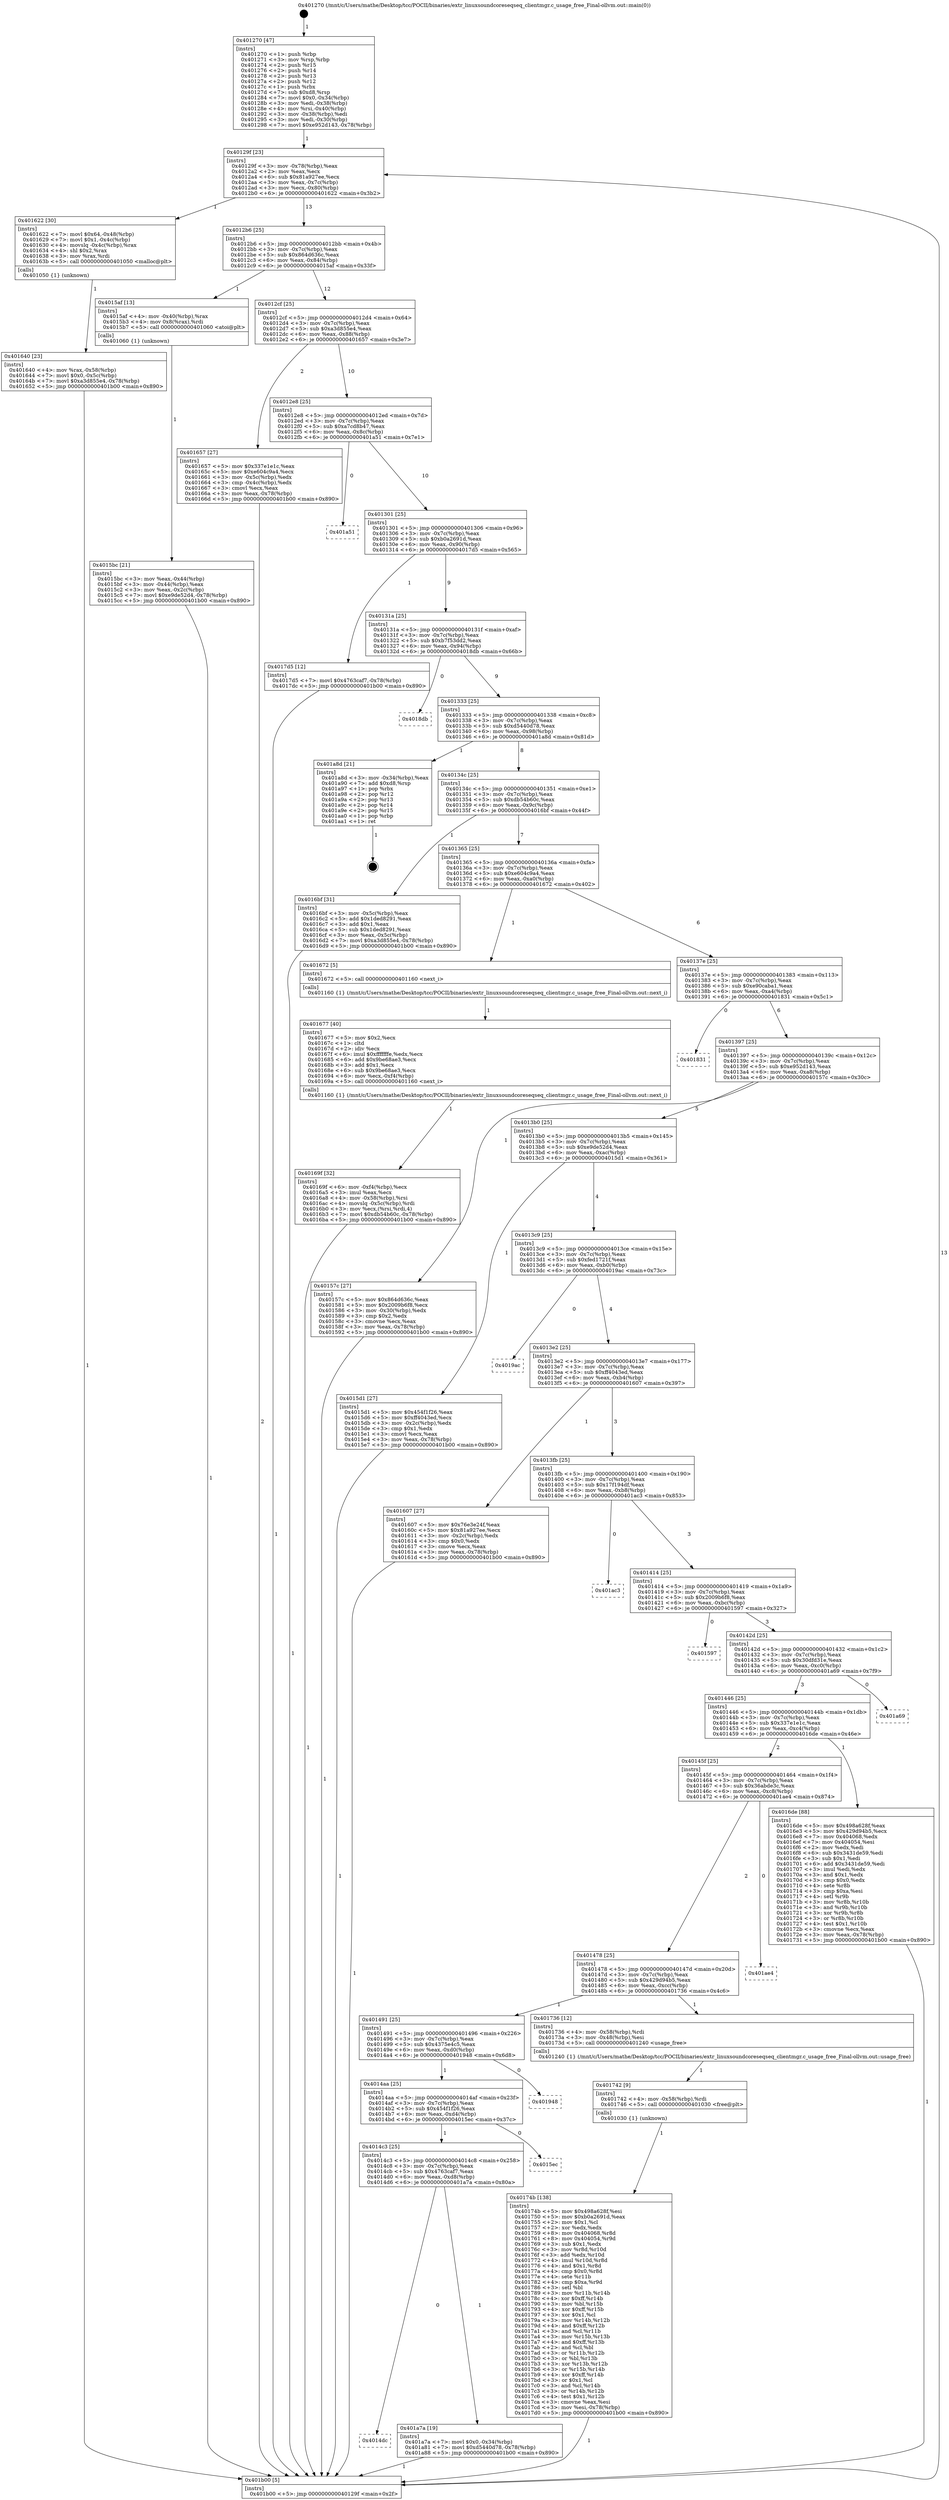 digraph "0x401270" {
  label = "0x401270 (/mnt/c/Users/mathe/Desktop/tcc/POCII/binaries/extr_linuxsoundcoreseqseq_clientmgr.c_usage_free_Final-ollvm.out::main(0))"
  labelloc = "t"
  node[shape=record]

  Entry [label="",width=0.3,height=0.3,shape=circle,fillcolor=black,style=filled]
  "0x40129f" [label="{
     0x40129f [23]\l
     | [instrs]\l
     &nbsp;&nbsp;0x40129f \<+3\>: mov -0x78(%rbp),%eax\l
     &nbsp;&nbsp;0x4012a2 \<+2\>: mov %eax,%ecx\l
     &nbsp;&nbsp;0x4012a4 \<+6\>: sub $0x81a927ee,%ecx\l
     &nbsp;&nbsp;0x4012aa \<+3\>: mov %eax,-0x7c(%rbp)\l
     &nbsp;&nbsp;0x4012ad \<+3\>: mov %ecx,-0x80(%rbp)\l
     &nbsp;&nbsp;0x4012b0 \<+6\>: je 0000000000401622 \<main+0x3b2\>\l
  }"]
  "0x401622" [label="{
     0x401622 [30]\l
     | [instrs]\l
     &nbsp;&nbsp;0x401622 \<+7\>: movl $0x64,-0x48(%rbp)\l
     &nbsp;&nbsp;0x401629 \<+7\>: movl $0x1,-0x4c(%rbp)\l
     &nbsp;&nbsp;0x401630 \<+4\>: movslq -0x4c(%rbp),%rax\l
     &nbsp;&nbsp;0x401634 \<+4\>: shl $0x2,%rax\l
     &nbsp;&nbsp;0x401638 \<+3\>: mov %rax,%rdi\l
     &nbsp;&nbsp;0x40163b \<+5\>: call 0000000000401050 \<malloc@plt\>\l
     | [calls]\l
     &nbsp;&nbsp;0x401050 \{1\} (unknown)\l
  }"]
  "0x4012b6" [label="{
     0x4012b6 [25]\l
     | [instrs]\l
     &nbsp;&nbsp;0x4012b6 \<+5\>: jmp 00000000004012bb \<main+0x4b\>\l
     &nbsp;&nbsp;0x4012bb \<+3\>: mov -0x7c(%rbp),%eax\l
     &nbsp;&nbsp;0x4012be \<+5\>: sub $0x864d636c,%eax\l
     &nbsp;&nbsp;0x4012c3 \<+6\>: mov %eax,-0x84(%rbp)\l
     &nbsp;&nbsp;0x4012c9 \<+6\>: je 00000000004015af \<main+0x33f\>\l
  }"]
  Exit [label="",width=0.3,height=0.3,shape=circle,fillcolor=black,style=filled,peripheries=2]
  "0x4015af" [label="{
     0x4015af [13]\l
     | [instrs]\l
     &nbsp;&nbsp;0x4015af \<+4\>: mov -0x40(%rbp),%rax\l
     &nbsp;&nbsp;0x4015b3 \<+4\>: mov 0x8(%rax),%rdi\l
     &nbsp;&nbsp;0x4015b7 \<+5\>: call 0000000000401060 \<atoi@plt\>\l
     | [calls]\l
     &nbsp;&nbsp;0x401060 \{1\} (unknown)\l
  }"]
  "0x4012cf" [label="{
     0x4012cf [25]\l
     | [instrs]\l
     &nbsp;&nbsp;0x4012cf \<+5\>: jmp 00000000004012d4 \<main+0x64\>\l
     &nbsp;&nbsp;0x4012d4 \<+3\>: mov -0x7c(%rbp),%eax\l
     &nbsp;&nbsp;0x4012d7 \<+5\>: sub $0xa3d855e4,%eax\l
     &nbsp;&nbsp;0x4012dc \<+6\>: mov %eax,-0x88(%rbp)\l
     &nbsp;&nbsp;0x4012e2 \<+6\>: je 0000000000401657 \<main+0x3e7\>\l
  }"]
  "0x4014dc" [label="{
     0x4014dc\l
  }", style=dashed]
  "0x401657" [label="{
     0x401657 [27]\l
     | [instrs]\l
     &nbsp;&nbsp;0x401657 \<+5\>: mov $0x337e1e1c,%eax\l
     &nbsp;&nbsp;0x40165c \<+5\>: mov $0xe604c9a4,%ecx\l
     &nbsp;&nbsp;0x401661 \<+3\>: mov -0x5c(%rbp),%edx\l
     &nbsp;&nbsp;0x401664 \<+3\>: cmp -0x4c(%rbp),%edx\l
     &nbsp;&nbsp;0x401667 \<+3\>: cmovl %ecx,%eax\l
     &nbsp;&nbsp;0x40166a \<+3\>: mov %eax,-0x78(%rbp)\l
     &nbsp;&nbsp;0x40166d \<+5\>: jmp 0000000000401b00 \<main+0x890\>\l
  }"]
  "0x4012e8" [label="{
     0x4012e8 [25]\l
     | [instrs]\l
     &nbsp;&nbsp;0x4012e8 \<+5\>: jmp 00000000004012ed \<main+0x7d\>\l
     &nbsp;&nbsp;0x4012ed \<+3\>: mov -0x7c(%rbp),%eax\l
     &nbsp;&nbsp;0x4012f0 \<+5\>: sub $0xa7cd8b47,%eax\l
     &nbsp;&nbsp;0x4012f5 \<+6\>: mov %eax,-0x8c(%rbp)\l
     &nbsp;&nbsp;0x4012fb \<+6\>: je 0000000000401a51 \<main+0x7e1\>\l
  }"]
  "0x401a7a" [label="{
     0x401a7a [19]\l
     | [instrs]\l
     &nbsp;&nbsp;0x401a7a \<+7\>: movl $0x0,-0x34(%rbp)\l
     &nbsp;&nbsp;0x401a81 \<+7\>: movl $0xd5440d78,-0x78(%rbp)\l
     &nbsp;&nbsp;0x401a88 \<+5\>: jmp 0000000000401b00 \<main+0x890\>\l
  }"]
  "0x401a51" [label="{
     0x401a51\l
  }", style=dashed]
  "0x401301" [label="{
     0x401301 [25]\l
     | [instrs]\l
     &nbsp;&nbsp;0x401301 \<+5\>: jmp 0000000000401306 \<main+0x96\>\l
     &nbsp;&nbsp;0x401306 \<+3\>: mov -0x7c(%rbp),%eax\l
     &nbsp;&nbsp;0x401309 \<+5\>: sub $0xb0a2691d,%eax\l
     &nbsp;&nbsp;0x40130e \<+6\>: mov %eax,-0x90(%rbp)\l
     &nbsp;&nbsp;0x401314 \<+6\>: je 00000000004017d5 \<main+0x565\>\l
  }"]
  "0x4014c3" [label="{
     0x4014c3 [25]\l
     | [instrs]\l
     &nbsp;&nbsp;0x4014c3 \<+5\>: jmp 00000000004014c8 \<main+0x258\>\l
     &nbsp;&nbsp;0x4014c8 \<+3\>: mov -0x7c(%rbp),%eax\l
     &nbsp;&nbsp;0x4014cb \<+5\>: sub $0x4763caf7,%eax\l
     &nbsp;&nbsp;0x4014d0 \<+6\>: mov %eax,-0xd8(%rbp)\l
     &nbsp;&nbsp;0x4014d6 \<+6\>: je 0000000000401a7a \<main+0x80a\>\l
  }"]
  "0x4017d5" [label="{
     0x4017d5 [12]\l
     | [instrs]\l
     &nbsp;&nbsp;0x4017d5 \<+7\>: movl $0x4763caf7,-0x78(%rbp)\l
     &nbsp;&nbsp;0x4017dc \<+5\>: jmp 0000000000401b00 \<main+0x890\>\l
  }"]
  "0x40131a" [label="{
     0x40131a [25]\l
     | [instrs]\l
     &nbsp;&nbsp;0x40131a \<+5\>: jmp 000000000040131f \<main+0xaf\>\l
     &nbsp;&nbsp;0x40131f \<+3\>: mov -0x7c(%rbp),%eax\l
     &nbsp;&nbsp;0x401322 \<+5\>: sub $0xb7f53dd2,%eax\l
     &nbsp;&nbsp;0x401327 \<+6\>: mov %eax,-0x94(%rbp)\l
     &nbsp;&nbsp;0x40132d \<+6\>: je 00000000004018db \<main+0x66b\>\l
  }"]
  "0x4015ec" [label="{
     0x4015ec\l
  }", style=dashed]
  "0x4018db" [label="{
     0x4018db\l
  }", style=dashed]
  "0x401333" [label="{
     0x401333 [25]\l
     | [instrs]\l
     &nbsp;&nbsp;0x401333 \<+5\>: jmp 0000000000401338 \<main+0xc8\>\l
     &nbsp;&nbsp;0x401338 \<+3\>: mov -0x7c(%rbp),%eax\l
     &nbsp;&nbsp;0x40133b \<+5\>: sub $0xd5440d78,%eax\l
     &nbsp;&nbsp;0x401340 \<+6\>: mov %eax,-0x98(%rbp)\l
     &nbsp;&nbsp;0x401346 \<+6\>: je 0000000000401a8d \<main+0x81d\>\l
  }"]
  "0x4014aa" [label="{
     0x4014aa [25]\l
     | [instrs]\l
     &nbsp;&nbsp;0x4014aa \<+5\>: jmp 00000000004014af \<main+0x23f\>\l
     &nbsp;&nbsp;0x4014af \<+3\>: mov -0x7c(%rbp),%eax\l
     &nbsp;&nbsp;0x4014b2 \<+5\>: sub $0x454f1f26,%eax\l
     &nbsp;&nbsp;0x4014b7 \<+6\>: mov %eax,-0xd4(%rbp)\l
     &nbsp;&nbsp;0x4014bd \<+6\>: je 00000000004015ec \<main+0x37c\>\l
  }"]
  "0x401a8d" [label="{
     0x401a8d [21]\l
     | [instrs]\l
     &nbsp;&nbsp;0x401a8d \<+3\>: mov -0x34(%rbp),%eax\l
     &nbsp;&nbsp;0x401a90 \<+7\>: add $0xd8,%rsp\l
     &nbsp;&nbsp;0x401a97 \<+1\>: pop %rbx\l
     &nbsp;&nbsp;0x401a98 \<+2\>: pop %r12\l
     &nbsp;&nbsp;0x401a9a \<+2\>: pop %r13\l
     &nbsp;&nbsp;0x401a9c \<+2\>: pop %r14\l
     &nbsp;&nbsp;0x401a9e \<+2\>: pop %r15\l
     &nbsp;&nbsp;0x401aa0 \<+1\>: pop %rbp\l
     &nbsp;&nbsp;0x401aa1 \<+1\>: ret\l
  }"]
  "0x40134c" [label="{
     0x40134c [25]\l
     | [instrs]\l
     &nbsp;&nbsp;0x40134c \<+5\>: jmp 0000000000401351 \<main+0xe1\>\l
     &nbsp;&nbsp;0x401351 \<+3\>: mov -0x7c(%rbp),%eax\l
     &nbsp;&nbsp;0x401354 \<+5\>: sub $0xdb54b60c,%eax\l
     &nbsp;&nbsp;0x401359 \<+6\>: mov %eax,-0x9c(%rbp)\l
     &nbsp;&nbsp;0x40135f \<+6\>: je 00000000004016bf \<main+0x44f\>\l
  }"]
  "0x401948" [label="{
     0x401948\l
  }", style=dashed]
  "0x4016bf" [label="{
     0x4016bf [31]\l
     | [instrs]\l
     &nbsp;&nbsp;0x4016bf \<+3\>: mov -0x5c(%rbp),%eax\l
     &nbsp;&nbsp;0x4016c2 \<+5\>: add $0x1ded8291,%eax\l
     &nbsp;&nbsp;0x4016c7 \<+3\>: add $0x1,%eax\l
     &nbsp;&nbsp;0x4016ca \<+5\>: sub $0x1ded8291,%eax\l
     &nbsp;&nbsp;0x4016cf \<+3\>: mov %eax,-0x5c(%rbp)\l
     &nbsp;&nbsp;0x4016d2 \<+7\>: movl $0xa3d855e4,-0x78(%rbp)\l
     &nbsp;&nbsp;0x4016d9 \<+5\>: jmp 0000000000401b00 \<main+0x890\>\l
  }"]
  "0x401365" [label="{
     0x401365 [25]\l
     | [instrs]\l
     &nbsp;&nbsp;0x401365 \<+5\>: jmp 000000000040136a \<main+0xfa\>\l
     &nbsp;&nbsp;0x40136a \<+3\>: mov -0x7c(%rbp),%eax\l
     &nbsp;&nbsp;0x40136d \<+5\>: sub $0xe604c9a4,%eax\l
     &nbsp;&nbsp;0x401372 \<+6\>: mov %eax,-0xa0(%rbp)\l
     &nbsp;&nbsp;0x401378 \<+6\>: je 0000000000401672 \<main+0x402\>\l
  }"]
  "0x40174b" [label="{
     0x40174b [138]\l
     | [instrs]\l
     &nbsp;&nbsp;0x40174b \<+5\>: mov $0x498a628f,%esi\l
     &nbsp;&nbsp;0x401750 \<+5\>: mov $0xb0a2691d,%eax\l
     &nbsp;&nbsp;0x401755 \<+2\>: mov $0x1,%cl\l
     &nbsp;&nbsp;0x401757 \<+2\>: xor %edx,%edx\l
     &nbsp;&nbsp;0x401759 \<+8\>: mov 0x404068,%r8d\l
     &nbsp;&nbsp;0x401761 \<+8\>: mov 0x404054,%r9d\l
     &nbsp;&nbsp;0x401769 \<+3\>: sub $0x1,%edx\l
     &nbsp;&nbsp;0x40176c \<+3\>: mov %r8d,%r10d\l
     &nbsp;&nbsp;0x40176f \<+3\>: add %edx,%r10d\l
     &nbsp;&nbsp;0x401772 \<+4\>: imul %r10d,%r8d\l
     &nbsp;&nbsp;0x401776 \<+4\>: and $0x1,%r8d\l
     &nbsp;&nbsp;0x40177a \<+4\>: cmp $0x0,%r8d\l
     &nbsp;&nbsp;0x40177e \<+4\>: sete %r11b\l
     &nbsp;&nbsp;0x401782 \<+4\>: cmp $0xa,%r9d\l
     &nbsp;&nbsp;0x401786 \<+3\>: setl %bl\l
     &nbsp;&nbsp;0x401789 \<+3\>: mov %r11b,%r14b\l
     &nbsp;&nbsp;0x40178c \<+4\>: xor $0xff,%r14b\l
     &nbsp;&nbsp;0x401790 \<+3\>: mov %bl,%r15b\l
     &nbsp;&nbsp;0x401793 \<+4\>: xor $0xff,%r15b\l
     &nbsp;&nbsp;0x401797 \<+3\>: xor $0x1,%cl\l
     &nbsp;&nbsp;0x40179a \<+3\>: mov %r14b,%r12b\l
     &nbsp;&nbsp;0x40179d \<+4\>: and $0xff,%r12b\l
     &nbsp;&nbsp;0x4017a1 \<+3\>: and %cl,%r11b\l
     &nbsp;&nbsp;0x4017a4 \<+3\>: mov %r15b,%r13b\l
     &nbsp;&nbsp;0x4017a7 \<+4\>: and $0xff,%r13b\l
     &nbsp;&nbsp;0x4017ab \<+2\>: and %cl,%bl\l
     &nbsp;&nbsp;0x4017ad \<+3\>: or %r11b,%r12b\l
     &nbsp;&nbsp;0x4017b0 \<+3\>: or %bl,%r13b\l
     &nbsp;&nbsp;0x4017b3 \<+3\>: xor %r13b,%r12b\l
     &nbsp;&nbsp;0x4017b6 \<+3\>: or %r15b,%r14b\l
     &nbsp;&nbsp;0x4017b9 \<+4\>: xor $0xff,%r14b\l
     &nbsp;&nbsp;0x4017bd \<+3\>: or $0x1,%cl\l
     &nbsp;&nbsp;0x4017c0 \<+3\>: and %cl,%r14b\l
     &nbsp;&nbsp;0x4017c3 \<+3\>: or %r14b,%r12b\l
     &nbsp;&nbsp;0x4017c6 \<+4\>: test $0x1,%r12b\l
     &nbsp;&nbsp;0x4017ca \<+3\>: cmovne %eax,%esi\l
     &nbsp;&nbsp;0x4017cd \<+3\>: mov %esi,-0x78(%rbp)\l
     &nbsp;&nbsp;0x4017d0 \<+5\>: jmp 0000000000401b00 \<main+0x890\>\l
  }"]
  "0x401672" [label="{
     0x401672 [5]\l
     | [instrs]\l
     &nbsp;&nbsp;0x401672 \<+5\>: call 0000000000401160 \<next_i\>\l
     | [calls]\l
     &nbsp;&nbsp;0x401160 \{1\} (/mnt/c/Users/mathe/Desktop/tcc/POCII/binaries/extr_linuxsoundcoreseqseq_clientmgr.c_usage_free_Final-ollvm.out::next_i)\l
  }"]
  "0x40137e" [label="{
     0x40137e [25]\l
     | [instrs]\l
     &nbsp;&nbsp;0x40137e \<+5\>: jmp 0000000000401383 \<main+0x113\>\l
     &nbsp;&nbsp;0x401383 \<+3\>: mov -0x7c(%rbp),%eax\l
     &nbsp;&nbsp;0x401386 \<+5\>: sub $0xe90caba1,%eax\l
     &nbsp;&nbsp;0x40138b \<+6\>: mov %eax,-0xa4(%rbp)\l
     &nbsp;&nbsp;0x401391 \<+6\>: je 0000000000401831 \<main+0x5c1\>\l
  }"]
  "0x401742" [label="{
     0x401742 [9]\l
     | [instrs]\l
     &nbsp;&nbsp;0x401742 \<+4\>: mov -0x58(%rbp),%rdi\l
     &nbsp;&nbsp;0x401746 \<+5\>: call 0000000000401030 \<free@plt\>\l
     | [calls]\l
     &nbsp;&nbsp;0x401030 \{1\} (unknown)\l
  }"]
  "0x401831" [label="{
     0x401831\l
  }", style=dashed]
  "0x401397" [label="{
     0x401397 [25]\l
     | [instrs]\l
     &nbsp;&nbsp;0x401397 \<+5\>: jmp 000000000040139c \<main+0x12c\>\l
     &nbsp;&nbsp;0x40139c \<+3\>: mov -0x7c(%rbp),%eax\l
     &nbsp;&nbsp;0x40139f \<+5\>: sub $0xe952d143,%eax\l
     &nbsp;&nbsp;0x4013a4 \<+6\>: mov %eax,-0xa8(%rbp)\l
     &nbsp;&nbsp;0x4013aa \<+6\>: je 000000000040157c \<main+0x30c\>\l
  }"]
  "0x401491" [label="{
     0x401491 [25]\l
     | [instrs]\l
     &nbsp;&nbsp;0x401491 \<+5\>: jmp 0000000000401496 \<main+0x226\>\l
     &nbsp;&nbsp;0x401496 \<+3\>: mov -0x7c(%rbp),%eax\l
     &nbsp;&nbsp;0x401499 \<+5\>: sub $0x4375e4c5,%eax\l
     &nbsp;&nbsp;0x40149e \<+6\>: mov %eax,-0xd0(%rbp)\l
     &nbsp;&nbsp;0x4014a4 \<+6\>: je 0000000000401948 \<main+0x6d8\>\l
  }"]
  "0x40157c" [label="{
     0x40157c [27]\l
     | [instrs]\l
     &nbsp;&nbsp;0x40157c \<+5\>: mov $0x864d636c,%eax\l
     &nbsp;&nbsp;0x401581 \<+5\>: mov $0x2009b6f8,%ecx\l
     &nbsp;&nbsp;0x401586 \<+3\>: mov -0x30(%rbp),%edx\l
     &nbsp;&nbsp;0x401589 \<+3\>: cmp $0x2,%edx\l
     &nbsp;&nbsp;0x40158c \<+3\>: cmovne %ecx,%eax\l
     &nbsp;&nbsp;0x40158f \<+3\>: mov %eax,-0x78(%rbp)\l
     &nbsp;&nbsp;0x401592 \<+5\>: jmp 0000000000401b00 \<main+0x890\>\l
  }"]
  "0x4013b0" [label="{
     0x4013b0 [25]\l
     | [instrs]\l
     &nbsp;&nbsp;0x4013b0 \<+5\>: jmp 00000000004013b5 \<main+0x145\>\l
     &nbsp;&nbsp;0x4013b5 \<+3\>: mov -0x7c(%rbp),%eax\l
     &nbsp;&nbsp;0x4013b8 \<+5\>: sub $0xe9de52d4,%eax\l
     &nbsp;&nbsp;0x4013bd \<+6\>: mov %eax,-0xac(%rbp)\l
     &nbsp;&nbsp;0x4013c3 \<+6\>: je 00000000004015d1 \<main+0x361\>\l
  }"]
  "0x401b00" [label="{
     0x401b00 [5]\l
     | [instrs]\l
     &nbsp;&nbsp;0x401b00 \<+5\>: jmp 000000000040129f \<main+0x2f\>\l
  }"]
  "0x401270" [label="{
     0x401270 [47]\l
     | [instrs]\l
     &nbsp;&nbsp;0x401270 \<+1\>: push %rbp\l
     &nbsp;&nbsp;0x401271 \<+3\>: mov %rsp,%rbp\l
     &nbsp;&nbsp;0x401274 \<+2\>: push %r15\l
     &nbsp;&nbsp;0x401276 \<+2\>: push %r14\l
     &nbsp;&nbsp;0x401278 \<+2\>: push %r13\l
     &nbsp;&nbsp;0x40127a \<+2\>: push %r12\l
     &nbsp;&nbsp;0x40127c \<+1\>: push %rbx\l
     &nbsp;&nbsp;0x40127d \<+7\>: sub $0xd8,%rsp\l
     &nbsp;&nbsp;0x401284 \<+7\>: movl $0x0,-0x34(%rbp)\l
     &nbsp;&nbsp;0x40128b \<+3\>: mov %edi,-0x38(%rbp)\l
     &nbsp;&nbsp;0x40128e \<+4\>: mov %rsi,-0x40(%rbp)\l
     &nbsp;&nbsp;0x401292 \<+3\>: mov -0x38(%rbp),%edi\l
     &nbsp;&nbsp;0x401295 \<+3\>: mov %edi,-0x30(%rbp)\l
     &nbsp;&nbsp;0x401298 \<+7\>: movl $0xe952d143,-0x78(%rbp)\l
  }"]
  "0x4015bc" [label="{
     0x4015bc [21]\l
     | [instrs]\l
     &nbsp;&nbsp;0x4015bc \<+3\>: mov %eax,-0x44(%rbp)\l
     &nbsp;&nbsp;0x4015bf \<+3\>: mov -0x44(%rbp),%eax\l
     &nbsp;&nbsp;0x4015c2 \<+3\>: mov %eax,-0x2c(%rbp)\l
     &nbsp;&nbsp;0x4015c5 \<+7\>: movl $0xe9de52d4,-0x78(%rbp)\l
     &nbsp;&nbsp;0x4015cc \<+5\>: jmp 0000000000401b00 \<main+0x890\>\l
  }"]
  "0x401736" [label="{
     0x401736 [12]\l
     | [instrs]\l
     &nbsp;&nbsp;0x401736 \<+4\>: mov -0x58(%rbp),%rdi\l
     &nbsp;&nbsp;0x40173a \<+3\>: mov -0x48(%rbp),%esi\l
     &nbsp;&nbsp;0x40173d \<+5\>: call 0000000000401240 \<usage_free\>\l
     | [calls]\l
     &nbsp;&nbsp;0x401240 \{1\} (/mnt/c/Users/mathe/Desktop/tcc/POCII/binaries/extr_linuxsoundcoreseqseq_clientmgr.c_usage_free_Final-ollvm.out::usage_free)\l
  }"]
  "0x4015d1" [label="{
     0x4015d1 [27]\l
     | [instrs]\l
     &nbsp;&nbsp;0x4015d1 \<+5\>: mov $0x454f1f26,%eax\l
     &nbsp;&nbsp;0x4015d6 \<+5\>: mov $0xff4043ed,%ecx\l
     &nbsp;&nbsp;0x4015db \<+3\>: mov -0x2c(%rbp),%edx\l
     &nbsp;&nbsp;0x4015de \<+3\>: cmp $0x1,%edx\l
     &nbsp;&nbsp;0x4015e1 \<+3\>: cmovl %ecx,%eax\l
     &nbsp;&nbsp;0x4015e4 \<+3\>: mov %eax,-0x78(%rbp)\l
     &nbsp;&nbsp;0x4015e7 \<+5\>: jmp 0000000000401b00 \<main+0x890\>\l
  }"]
  "0x4013c9" [label="{
     0x4013c9 [25]\l
     | [instrs]\l
     &nbsp;&nbsp;0x4013c9 \<+5\>: jmp 00000000004013ce \<main+0x15e\>\l
     &nbsp;&nbsp;0x4013ce \<+3\>: mov -0x7c(%rbp),%eax\l
     &nbsp;&nbsp;0x4013d1 \<+5\>: sub $0xfed1721f,%eax\l
     &nbsp;&nbsp;0x4013d6 \<+6\>: mov %eax,-0xb0(%rbp)\l
     &nbsp;&nbsp;0x4013dc \<+6\>: je 00000000004019ac \<main+0x73c\>\l
  }"]
  "0x401478" [label="{
     0x401478 [25]\l
     | [instrs]\l
     &nbsp;&nbsp;0x401478 \<+5\>: jmp 000000000040147d \<main+0x20d\>\l
     &nbsp;&nbsp;0x40147d \<+3\>: mov -0x7c(%rbp),%eax\l
     &nbsp;&nbsp;0x401480 \<+5\>: sub $0x429d94b5,%eax\l
     &nbsp;&nbsp;0x401485 \<+6\>: mov %eax,-0xcc(%rbp)\l
     &nbsp;&nbsp;0x40148b \<+6\>: je 0000000000401736 \<main+0x4c6\>\l
  }"]
  "0x4019ac" [label="{
     0x4019ac\l
  }", style=dashed]
  "0x4013e2" [label="{
     0x4013e2 [25]\l
     | [instrs]\l
     &nbsp;&nbsp;0x4013e2 \<+5\>: jmp 00000000004013e7 \<main+0x177\>\l
     &nbsp;&nbsp;0x4013e7 \<+3\>: mov -0x7c(%rbp),%eax\l
     &nbsp;&nbsp;0x4013ea \<+5\>: sub $0xff4043ed,%eax\l
     &nbsp;&nbsp;0x4013ef \<+6\>: mov %eax,-0xb4(%rbp)\l
     &nbsp;&nbsp;0x4013f5 \<+6\>: je 0000000000401607 \<main+0x397\>\l
  }"]
  "0x401ae4" [label="{
     0x401ae4\l
  }", style=dashed]
  "0x401607" [label="{
     0x401607 [27]\l
     | [instrs]\l
     &nbsp;&nbsp;0x401607 \<+5\>: mov $0x76e3e24f,%eax\l
     &nbsp;&nbsp;0x40160c \<+5\>: mov $0x81a927ee,%ecx\l
     &nbsp;&nbsp;0x401611 \<+3\>: mov -0x2c(%rbp),%edx\l
     &nbsp;&nbsp;0x401614 \<+3\>: cmp $0x0,%edx\l
     &nbsp;&nbsp;0x401617 \<+3\>: cmove %ecx,%eax\l
     &nbsp;&nbsp;0x40161a \<+3\>: mov %eax,-0x78(%rbp)\l
     &nbsp;&nbsp;0x40161d \<+5\>: jmp 0000000000401b00 \<main+0x890\>\l
  }"]
  "0x4013fb" [label="{
     0x4013fb [25]\l
     | [instrs]\l
     &nbsp;&nbsp;0x4013fb \<+5\>: jmp 0000000000401400 \<main+0x190\>\l
     &nbsp;&nbsp;0x401400 \<+3\>: mov -0x7c(%rbp),%eax\l
     &nbsp;&nbsp;0x401403 \<+5\>: sub $0x17f194df,%eax\l
     &nbsp;&nbsp;0x401408 \<+6\>: mov %eax,-0xb8(%rbp)\l
     &nbsp;&nbsp;0x40140e \<+6\>: je 0000000000401ac3 \<main+0x853\>\l
  }"]
  "0x401640" [label="{
     0x401640 [23]\l
     | [instrs]\l
     &nbsp;&nbsp;0x401640 \<+4\>: mov %rax,-0x58(%rbp)\l
     &nbsp;&nbsp;0x401644 \<+7\>: movl $0x0,-0x5c(%rbp)\l
     &nbsp;&nbsp;0x40164b \<+7\>: movl $0xa3d855e4,-0x78(%rbp)\l
     &nbsp;&nbsp;0x401652 \<+5\>: jmp 0000000000401b00 \<main+0x890\>\l
  }"]
  "0x401677" [label="{
     0x401677 [40]\l
     | [instrs]\l
     &nbsp;&nbsp;0x401677 \<+5\>: mov $0x2,%ecx\l
     &nbsp;&nbsp;0x40167c \<+1\>: cltd\l
     &nbsp;&nbsp;0x40167d \<+2\>: idiv %ecx\l
     &nbsp;&nbsp;0x40167f \<+6\>: imul $0xfffffffe,%edx,%ecx\l
     &nbsp;&nbsp;0x401685 \<+6\>: add $0x9be68ae3,%ecx\l
     &nbsp;&nbsp;0x40168b \<+3\>: add $0x1,%ecx\l
     &nbsp;&nbsp;0x40168e \<+6\>: sub $0x9be68ae3,%ecx\l
     &nbsp;&nbsp;0x401694 \<+6\>: mov %ecx,-0xf4(%rbp)\l
     &nbsp;&nbsp;0x40169a \<+5\>: call 0000000000401160 \<next_i\>\l
     | [calls]\l
     &nbsp;&nbsp;0x401160 \{1\} (/mnt/c/Users/mathe/Desktop/tcc/POCII/binaries/extr_linuxsoundcoreseqseq_clientmgr.c_usage_free_Final-ollvm.out::next_i)\l
  }"]
  "0x40169f" [label="{
     0x40169f [32]\l
     | [instrs]\l
     &nbsp;&nbsp;0x40169f \<+6\>: mov -0xf4(%rbp),%ecx\l
     &nbsp;&nbsp;0x4016a5 \<+3\>: imul %eax,%ecx\l
     &nbsp;&nbsp;0x4016a8 \<+4\>: mov -0x58(%rbp),%rsi\l
     &nbsp;&nbsp;0x4016ac \<+4\>: movslq -0x5c(%rbp),%rdi\l
     &nbsp;&nbsp;0x4016b0 \<+3\>: mov %ecx,(%rsi,%rdi,4)\l
     &nbsp;&nbsp;0x4016b3 \<+7\>: movl $0xdb54b60c,-0x78(%rbp)\l
     &nbsp;&nbsp;0x4016ba \<+5\>: jmp 0000000000401b00 \<main+0x890\>\l
  }"]
  "0x40145f" [label="{
     0x40145f [25]\l
     | [instrs]\l
     &nbsp;&nbsp;0x40145f \<+5\>: jmp 0000000000401464 \<main+0x1f4\>\l
     &nbsp;&nbsp;0x401464 \<+3\>: mov -0x7c(%rbp),%eax\l
     &nbsp;&nbsp;0x401467 \<+5\>: sub $0x36abde3c,%eax\l
     &nbsp;&nbsp;0x40146c \<+6\>: mov %eax,-0xc8(%rbp)\l
     &nbsp;&nbsp;0x401472 \<+6\>: je 0000000000401ae4 \<main+0x874\>\l
  }"]
  "0x401ac3" [label="{
     0x401ac3\l
  }", style=dashed]
  "0x401414" [label="{
     0x401414 [25]\l
     | [instrs]\l
     &nbsp;&nbsp;0x401414 \<+5\>: jmp 0000000000401419 \<main+0x1a9\>\l
     &nbsp;&nbsp;0x401419 \<+3\>: mov -0x7c(%rbp),%eax\l
     &nbsp;&nbsp;0x40141c \<+5\>: sub $0x2009b6f8,%eax\l
     &nbsp;&nbsp;0x401421 \<+6\>: mov %eax,-0xbc(%rbp)\l
     &nbsp;&nbsp;0x401427 \<+6\>: je 0000000000401597 \<main+0x327\>\l
  }"]
  "0x4016de" [label="{
     0x4016de [88]\l
     | [instrs]\l
     &nbsp;&nbsp;0x4016de \<+5\>: mov $0x498a628f,%eax\l
     &nbsp;&nbsp;0x4016e3 \<+5\>: mov $0x429d94b5,%ecx\l
     &nbsp;&nbsp;0x4016e8 \<+7\>: mov 0x404068,%edx\l
     &nbsp;&nbsp;0x4016ef \<+7\>: mov 0x404054,%esi\l
     &nbsp;&nbsp;0x4016f6 \<+2\>: mov %edx,%edi\l
     &nbsp;&nbsp;0x4016f8 \<+6\>: sub $0x3431de59,%edi\l
     &nbsp;&nbsp;0x4016fe \<+3\>: sub $0x1,%edi\l
     &nbsp;&nbsp;0x401701 \<+6\>: add $0x3431de59,%edi\l
     &nbsp;&nbsp;0x401707 \<+3\>: imul %edi,%edx\l
     &nbsp;&nbsp;0x40170a \<+3\>: and $0x1,%edx\l
     &nbsp;&nbsp;0x40170d \<+3\>: cmp $0x0,%edx\l
     &nbsp;&nbsp;0x401710 \<+4\>: sete %r8b\l
     &nbsp;&nbsp;0x401714 \<+3\>: cmp $0xa,%esi\l
     &nbsp;&nbsp;0x401717 \<+4\>: setl %r9b\l
     &nbsp;&nbsp;0x40171b \<+3\>: mov %r8b,%r10b\l
     &nbsp;&nbsp;0x40171e \<+3\>: and %r9b,%r10b\l
     &nbsp;&nbsp;0x401721 \<+3\>: xor %r9b,%r8b\l
     &nbsp;&nbsp;0x401724 \<+3\>: or %r8b,%r10b\l
     &nbsp;&nbsp;0x401727 \<+4\>: test $0x1,%r10b\l
     &nbsp;&nbsp;0x40172b \<+3\>: cmovne %ecx,%eax\l
     &nbsp;&nbsp;0x40172e \<+3\>: mov %eax,-0x78(%rbp)\l
     &nbsp;&nbsp;0x401731 \<+5\>: jmp 0000000000401b00 \<main+0x890\>\l
  }"]
  "0x401597" [label="{
     0x401597\l
  }", style=dashed]
  "0x40142d" [label="{
     0x40142d [25]\l
     | [instrs]\l
     &nbsp;&nbsp;0x40142d \<+5\>: jmp 0000000000401432 \<main+0x1c2\>\l
     &nbsp;&nbsp;0x401432 \<+3\>: mov -0x7c(%rbp),%eax\l
     &nbsp;&nbsp;0x401435 \<+5\>: sub $0x30dfd31e,%eax\l
     &nbsp;&nbsp;0x40143a \<+6\>: mov %eax,-0xc0(%rbp)\l
     &nbsp;&nbsp;0x401440 \<+6\>: je 0000000000401a69 \<main+0x7f9\>\l
  }"]
  "0x401446" [label="{
     0x401446 [25]\l
     | [instrs]\l
     &nbsp;&nbsp;0x401446 \<+5\>: jmp 000000000040144b \<main+0x1db\>\l
     &nbsp;&nbsp;0x40144b \<+3\>: mov -0x7c(%rbp),%eax\l
     &nbsp;&nbsp;0x40144e \<+5\>: sub $0x337e1e1c,%eax\l
     &nbsp;&nbsp;0x401453 \<+6\>: mov %eax,-0xc4(%rbp)\l
     &nbsp;&nbsp;0x401459 \<+6\>: je 00000000004016de \<main+0x46e\>\l
  }"]
  "0x401a69" [label="{
     0x401a69\l
  }", style=dashed]
  Entry -> "0x401270" [label=" 1"]
  "0x40129f" -> "0x401622" [label=" 1"]
  "0x40129f" -> "0x4012b6" [label=" 13"]
  "0x401a8d" -> Exit [label=" 1"]
  "0x4012b6" -> "0x4015af" [label=" 1"]
  "0x4012b6" -> "0x4012cf" [label=" 12"]
  "0x401a7a" -> "0x401b00" [label=" 1"]
  "0x4012cf" -> "0x401657" [label=" 2"]
  "0x4012cf" -> "0x4012e8" [label=" 10"]
  "0x4014c3" -> "0x4014dc" [label=" 0"]
  "0x4012e8" -> "0x401a51" [label=" 0"]
  "0x4012e8" -> "0x401301" [label=" 10"]
  "0x4014c3" -> "0x401a7a" [label=" 1"]
  "0x401301" -> "0x4017d5" [label=" 1"]
  "0x401301" -> "0x40131a" [label=" 9"]
  "0x4014aa" -> "0x4014c3" [label=" 1"]
  "0x40131a" -> "0x4018db" [label=" 0"]
  "0x40131a" -> "0x401333" [label=" 9"]
  "0x4014aa" -> "0x4015ec" [label=" 0"]
  "0x401333" -> "0x401a8d" [label=" 1"]
  "0x401333" -> "0x40134c" [label=" 8"]
  "0x401491" -> "0x4014aa" [label=" 1"]
  "0x40134c" -> "0x4016bf" [label=" 1"]
  "0x40134c" -> "0x401365" [label=" 7"]
  "0x401491" -> "0x401948" [label=" 0"]
  "0x401365" -> "0x401672" [label=" 1"]
  "0x401365" -> "0x40137e" [label=" 6"]
  "0x4017d5" -> "0x401b00" [label=" 1"]
  "0x40137e" -> "0x401831" [label=" 0"]
  "0x40137e" -> "0x401397" [label=" 6"]
  "0x40174b" -> "0x401b00" [label=" 1"]
  "0x401397" -> "0x40157c" [label=" 1"]
  "0x401397" -> "0x4013b0" [label=" 5"]
  "0x40157c" -> "0x401b00" [label=" 1"]
  "0x401270" -> "0x40129f" [label=" 1"]
  "0x401b00" -> "0x40129f" [label=" 13"]
  "0x4015af" -> "0x4015bc" [label=" 1"]
  "0x4015bc" -> "0x401b00" [label=" 1"]
  "0x401742" -> "0x40174b" [label=" 1"]
  "0x4013b0" -> "0x4015d1" [label=" 1"]
  "0x4013b0" -> "0x4013c9" [label=" 4"]
  "0x4015d1" -> "0x401b00" [label=" 1"]
  "0x401736" -> "0x401742" [label=" 1"]
  "0x4013c9" -> "0x4019ac" [label=" 0"]
  "0x4013c9" -> "0x4013e2" [label=" 4"]
  "0x401478" -> "0x401736" [label=" 1"]
  "0x4013e2" -> "0x401607" [label=" 1"]
  "0x4013e2" -> "0x4013fb" [label=" 3"]
  "0x401607" -> "0x401b00" [label=" 1"]
  "0x401622" -> "0x401640" [label=" 1"]
  "0x401640" -> "0x401b00" [label=" 1"]
  "0x401657" -> "0x401b00" [label=" 2"]
  "0x401672" -> "0x401677" [label=" 1"]
  "0x401677" -> "0x40169f" [label=" 1"]
  "0x40169f" -> "0x401b00" [label=" 1"]
  "0x4016bf" -> "0x401b00" [label=" 1"]
  "0x401478" -> "0x401491" [label=" 1"]
  "0x4013fb" -> "0x401ac3" [label=" 0"]
  "0x4013fb" -> "0x401414" [label=" 3"]
  "0x40145f" -> "0x401ae4" [label=" 0"]
  "0x401414" -> "0x401597" [label=" 0"]
  "0x401414" -> "0x40142d" [label=" 3"]
  "0x40145f" -> "0x401478" [label=" 2"]
  "0x40142d" -> "0x401a69" [label=" 0"]
  "0x40142d" -> "0x401446" [label=" 3"]
  "0x4016de" -> "0x401b00" [label=" 1"]
  "0x401446" -> "0x4016de" [label=" 1"]
  "0x401446" -> "0x40145f" [label=" 2"]
}
